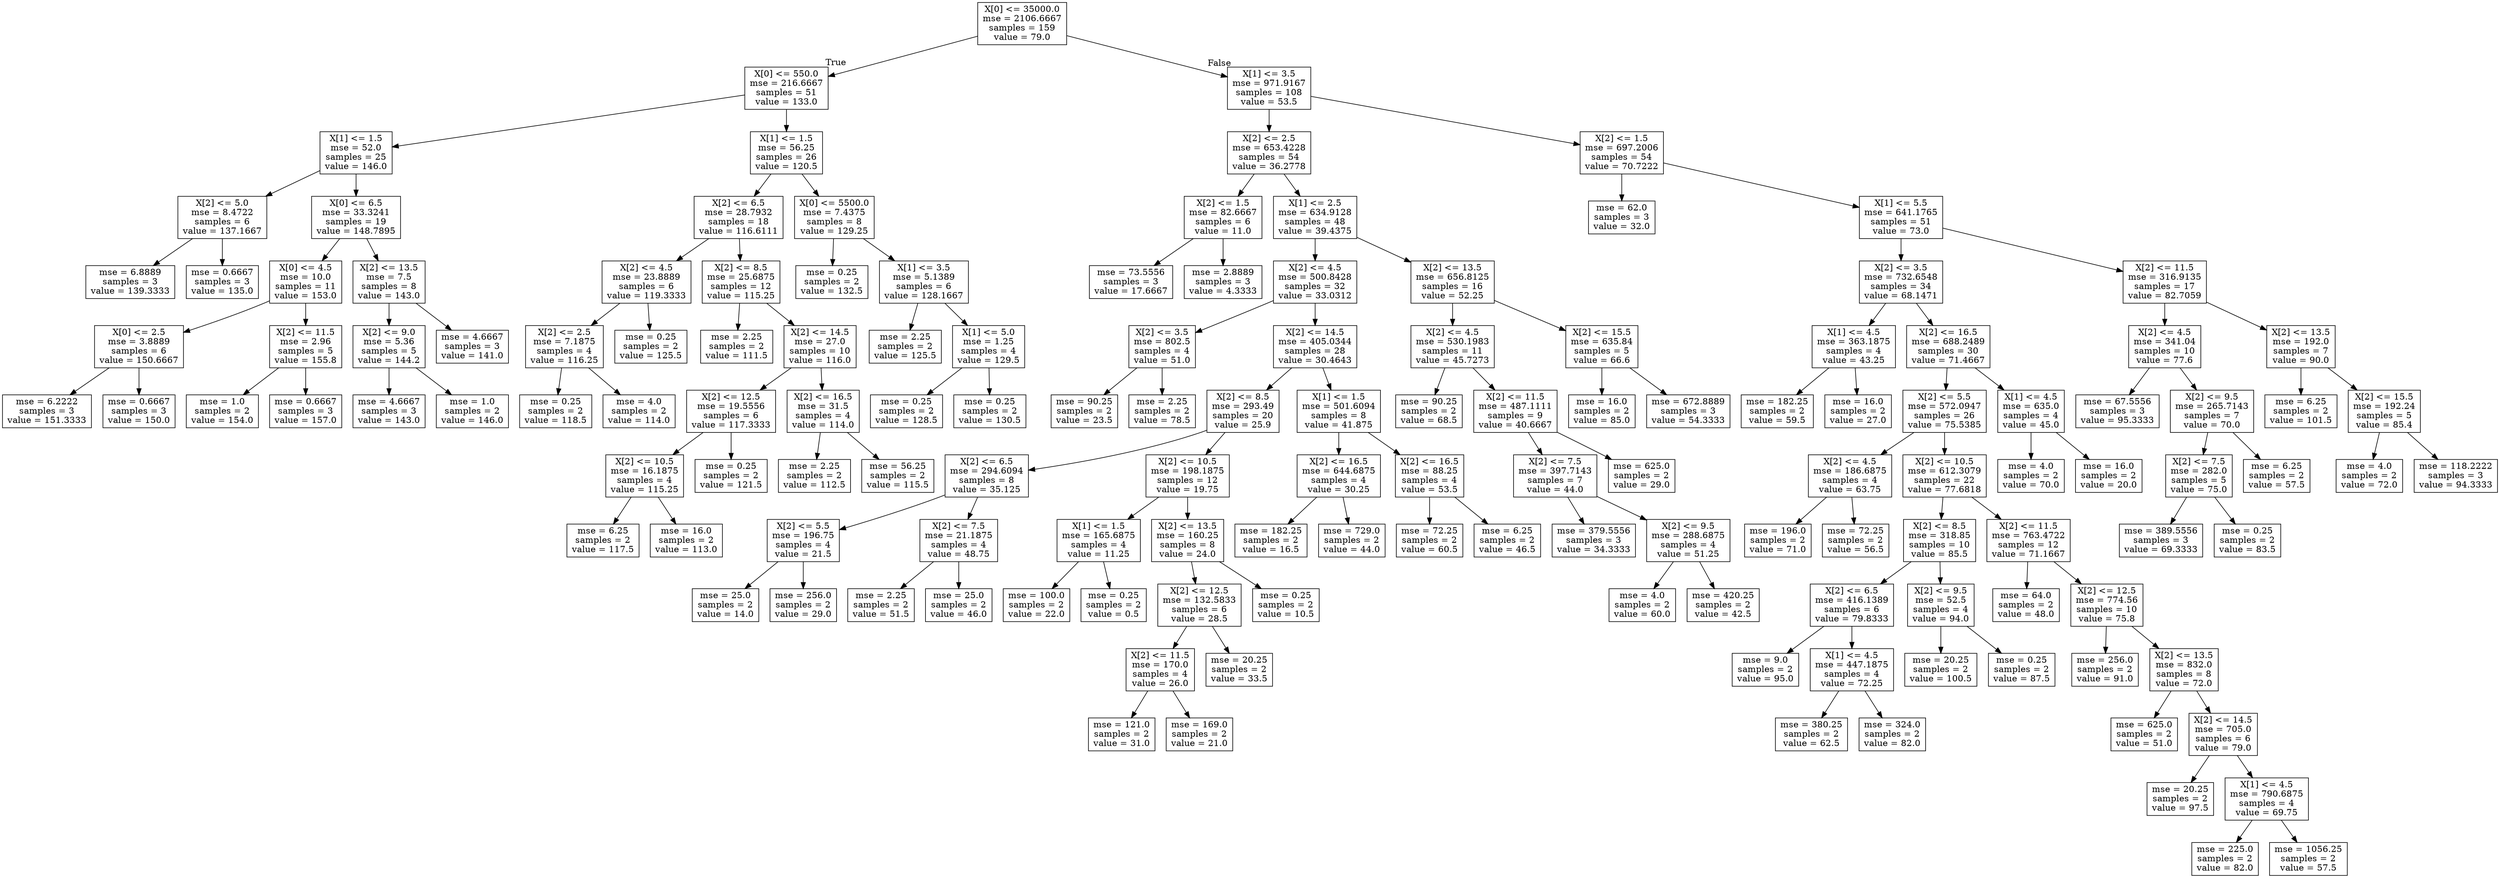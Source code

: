 digraph Tree {
node [shape=box] ;
0 [label="X[0] <= 35000.0\nmse = 2106.6667\nsamples = 159\nvalue = 79.0"] ;
1 [label="X[0] <= 550.0\nmse = 216.6667\nsamples = 51\nvalue = 133.0"] ;
0 -> 1 [labeldistance=2.5, labelangle=45, headlabel="True"] ;
2 [label="X[1] <= 1.5\nmse = 52.0\nsamples = 25\nvalue = 146.0"] ;
1 -> 2 ;
3 [label="X[2] <= 5.0\nmse = 8.4722\nsamples = 6\nvalue = 137.1667"] ;
2 -> 3 ;
4 [label="mse = 6.8889\nsamples = 3\nvalue = 139.3333"] ;
3 -> 4 ;
5 [label="mse = 0.6667\nsamples = 3\nvalue = 135.0"] ;
3 -> 5 ;
6 [label="X[0] <= 6.5\nmse = 33.3241\nsamples = 19\nvalue = 148.7895"] ;
2 -> 6 ;
7 [label="X[0] <= 4.5\nmse = 10.0\nsamples = 11\nvalue = 153.0"] ;
6 -> 7 ;
8 [label="X[0] <= 2.5\nmse = 3.8889\nsamples = 6\nvalue = 150.6667"] ;
7 -> 8 ;
9 [label="mse = 6.2222\nsamples = 3\nvalue = 151.3333"] ;
8 -> 9 ;
10 [label="mse = 0.6667\nsamples = 3\nvalue = 150.0"] ;
8 -> 10 ;
11 [label="X[2] <= 11.5\nmse = 2.96\nsamples = 5\nvalue = 155.8"] ;
7 -> 11 ;
12 [label="mse = 1.0\nsamples = 2\nvalue = 154.0"] ;
11 -> 12 ;
13 [label="mse = 0.6667\nsamples = 3\nvalue = 157.0"] ;
11 -> 13 ;
14 [label="X[2] <= 13.5\nmse = 7.5\nsamples = 8\nvalue = 143.0"] ;
6 -> 14 ;
15 [label="X[2] <= 9.0\nmse = 5.36\nsamples = 5\nvalue = 144.2"] ;
14 -> 15 ;
16 [label="mse = 4.6667\nsamples = 3\nvalue = 143.0"] ;
15 -> 16 ;
17 [label="mse = 1.0\nsamples = 2\nvalue = 146.0"] ;
15 -> 17 ;
18 [label="mse = 4.6667\nsamples = 3\nvalue = 141.0"] ;
14 -> 18 ;
19 [label="X[1] <= 1.5\nmse = 56.25\nsamples = 26\nvalue = 120.5"] ;
1 -> 19 ;
20 [label="X[2] <= 6.5\nmse = 28.7932\nsamples = 18\nvalue = 116.6111"] ;
19 -> 20 ;
21 [label="X[2] <= 4.5\nmse = 23.8889\nsamples = 6\nvalue = 119.3333"] ;
20 -> 21 ;
22 [label="X[2] <= 2.5\nmse = 7.1875\nsamples = 4\nvalue = 116.25"] ;
21 -> 22 ;
23 [label="mse = 0.25\nsamples = 2\nvalue = 118.5"] ;
22 -> 23 ;
24 [label="mse = 4.0\nsamples = 2\nvalue = 114.0"] ;
22 -> 24 ;
25 [label="mse = 0.25\nsamples = 2\nvalue = 125.5"] ;
21 -> 25 ;
26 [label="X[2] <= 8.5\nmse = 25.6875\nsamples = 12\nvalue = 115.25"] ;
20 -> 26 ;
27 [label="mse = 2.25\nsamples = 2\nvalue = 111.5"] ;
26 -> 27 ;
28 [label="X[2] <= 14.5\nmse = 27.0\nsamples = 10\nvalue = 116.0"] ;
26 -> 28 ;
29 [label="X[2] <= 12.5\nmse = 19.5556\nsamples = 6\nvalue = 117.3333"] ;
28 -> 29 ;
30 [label="X[2] <= 10.5\nmse = 16.1875\nsamples = 4\nvalue = 115.25"] ;
29 -> 30 ;
31 [label="mse = 6.25\nsamples = 2\nvalue = 117.5"] ;
30 -> 31 ;
32 [label="mse = 16.0\nsamples = 2\nvalue = 113.0"] ;
30 -> 32 ;
33 [label="mse = 0.25\nsamples = 2\nvalue = 121.5"] ;
29 -> 33 ;
34 [label="X[2] <= 16.5\nmse = 31.5\nsamples = 4\nvalue = 114.0"] ;
28 -> 34 ;
35 [label="mse = 2.25\nsamples = 2\nvalue = 112.5"] ;
34 -> 35 ;
36 [label="mse = 56.25\nsamples = 2\nvalue = 115.5"] ;
34 -> 36 ;
37 [label="X[0] <= 5500.0\nmse = 7.4375\nsamples = 8\nvalue = 129.25"] ;
19 -> 37 ;
38 [label="mse = 0.25\nsamples = 2\nvalue = 132.5"] ;
37 -> 38 ;
39 [label="X[1] <= 3.5\nmse = 5.1389\nsamples = 6\nvalue = 128.1667"] ;
37 -> 39 ;
40 [label="mse = 2.25\nsamples = 2\nvalue = 125.5"] ;
39 -> 40 ;
41 [label="X[1] <= 5.0\nmse = 1.25\nsamples = 4\nvalue = 129.5"] ;
39 -> 41 ;
42 [label="mse = 0.25\nsamples = 2\nvalue = 128.5"] ;
41 -> 42 ;
43 [label="mse = 0.25\nsamples = 2\nvalue = 130.5"] ;
41 -> 43 ;
44 [label="X[1] <= 3.5\nmse = 971.9167\nsamples = 108\nvalue = 53.5"] ;
0 -> 44 [labeldistance=2.5, labelangle=-45, headlabel="False"] ;
45 [label="X[2] <= 2.5\nmse = 653.4228\nsamples = 54\nvalue = 36.2778"] ;
44 -> 45 ;
46 [label="X[2] <= 1.5\nmse = 82.6667\nsamples = 6\nvalue = 11.0"] ;
45 -> 46 ;
47 [label="mse = 73.5556\nsamples = 3\nvalue = 17.6667"] ;
46 -> 47 ;
48 [label="mse = 2.8889\nsamples = 3\nvalue = 4.3333"] ;
46 -> 48 ;
49 [label="X[1] <= 2.5\nmse = 634.9128\nsamples = 48\nvalue = 39.4375"] ;
45 -> 49 ;
50 [label="X[2] <= 4.5\nmse = 500.8428\nsamples = 32\nvalue = 33.0312"] ;
49 -> 50 ;
51 [label="X[2] <= 3.5\nmse = 802.5\nsamples = 4\nvalue = 51.0"] ;
50 -> 51 ;
52 [label="mse = 90.25\nsamples = 2\nvalue = 23.5"] ;
51 -> 52 ;
53 [label="mse = 2.25\nsamples = 2\nvalue = 78.5"] ;
51 -> 53 ;
54 [label="X[2] <= 14.5\nmse = 405.0344\nsamples = 28\nvalue = 30.4643"] ;
50 -> 54 ;
55 [label="X[2] <= 8.5\nmse = 293.49\nsamples = 20\nvalue = 25.9"] ;
54 -> 55 ;
56 [label="X[2] <= 6.5\nmse = 294.6094\nsamples = 8\nvalue = 35.125"] ;
55 -> 56 ;
57 [label="X[2] <= 5.5\nmse = 196.75\nsamples = 4\nvalue = 21.5"] ;
56 -> 57 ;
58 [label="mse = 25.0\nsamples = 2\nvalue = 14.0"] ;
57 -> 58 ;
59 [label="mse = 256.0\nsamples = 2\nvalue = 29.0"] ;
57 -> 59 ;
60 [label="X[2] <= 7.5\nmse = 21.1875\nsamples = 4\nvalue = 48.75"] ;
56 -> 60 ;
61 [label="mse = 2.25\nsamples = 2\nvalue = 51.5"] ;
60 -> 61 ;
62 [label="mse = 25.0\nsamples = 2\nvalue = 46.0"] ;
60 -> 62 ;
63 [label="X[2] <= 10.5\nmse = 198.1875\nsamples = 12\nvalue = 19.75"] ;
55 -> 63 ;
64 [label="X[1] <= 1.5\nmse = 165.6875\nsamples = 4\nvalue = 11.25"] ;
63 -> 64 ;
65 [label="mse = 100.0\nsamples = 2\nvalue = 22.0"] ;
64 -> 65 ;
66 [label="mse = 0.25\nsamples = 2\nvalue = 0.5"] ;
64 -> 66 ;
67 [label="X[2] <= 13.5\nmse = 160.25\nsamples = 8\nvalue = 24.0"] ;
63 -> 67 ;
68 [label="X[2] <= 12.5\nmse = 132.5833\nsamples = 6\nvalue = 28.5"] ;
67 -> 68 ;
69 [label="X[2] <= 11.5\nmse = 170.0\nsamples = 4\nvalue = 26.0"] ;
68 -> 69 ;
70 [label="mse = 121.0\nsamples = 2\nvalue = 31.0"] ;
69 -> 70 ;
71 [label="mse = 169.0\nsamples = 2\nvalue = 21.0"] ;
69 -> 71 ;
72 [label="mse = 20.25\nsamples = 2\nvalue = 33.5"] ;
68 -> 72 ;
73 [label="mse = 0.25\nsamples = 2\nvalue = 10.5"] ;
67 -> 73 ;
74 [label="X[1] <= 1.5\nmse = 501.6094\nsamples = 8\nvalue = 41.875"] ;
54 -> 74 ;
75 [label="X[2] <= 16.5\nmse = 644.6875\nsamples = 4\nvalue = 30.25"] ;
74 -> 75 ;
76 [label="mse = 182.25\nsamples = 2\nvalue = 16.5"] ;
75 -> 76 ;
77 [label="mse = 729.0\nsamples = 2\nvalue = 44.0"] ;
75 -> 77 ;
78 [label="X[2] <= 16.5\nmse = 88.25\nsamples = 4\nvalue = 53.5"] ;
74 -> 78 ;
79 [label="mse = 72.25\nsamples = 2\nvalue = 60.5"] ;
78 -> 79 ;
80 [label="mse = 6.25\nsamples = 2\nvalue = 46.5"] ;
78 -> 80 ;
81 [label="X[2] <= 13.5\nmse = 656.8125\nsamples = 16\nvalue = 52.25"] ;
49 -> 81 ;
82 [label="X[2] <= 4.5\nmse = 530.1983\nsamples = 11\nvalue = 45.7273"] ;
81 -> 82 ;
83 [label="mse = 90.25\nsamples = 2\nvalue = 68.5"] ;
82 -> 83 ;
84 [label="X[2] <= 11.5\nmse = 487.1111\nsamples = 9\nvalue = 40.6667"] ;
82 -> 84 ;
85 [label="X[2] <= 7.5\nmse = 397.7143\nsamples = 7\nvalue = 44.0"] ;
84 -> 85 ;
86 [label="mse = 379.5556\nsamples = 3\nvalue = 34.3333"] ;
85 -> 86 ;
87 [label="X[2] <= 9.5\nmse = 288.6875\nsamples = 4\nvalue = 51.25"] ;
85 -> 87 ;
88 [label="mse = 4.0\nsamples = 2\nvalue = 60.0"] ;
87 -> 88 ;
89 [label="mse = 420.25\nsamples = 2\nvalue = 42.5"] ;
87 -> 89 ;
90 [label="mse = 625.0\nsamples = 2\nvalue = 29.0"] ;
84 -> 90 ;
91 [label="X[2] <= 15.5\nmse = 635.84\nsamples = 5\nvalue = 66.6"] ;
81 -> 91 ;
92 [label="mse = 16.0\nsamples = 2\nvalue = 85.0"] ;
91 -> 92 ;
93 [label="mse = 672.8889\nsamples = 3\nvalue = 54.3333"] ;
91 -> 93 ;
94 [label="X[2] <= 1.5\nmse = 697.2006\nsamples = 54\nvalue = 70.7222"] ;
44 -> 94 ;
95 [label="mse = 62.0\nsamples = 3\nvalue = 32.0"] ;
94 -> 95 ;
96 [label="X[1] <= 5.5\nmse = 641.1765\nsamples = 51\nvalue = 73.0"] ;
94 -> 96 ;
97 [label="X[2] <= 3.5\nmse = 732.6548\nsamples = 34\nvalue = 68.1471"] ;
96 -> 97 ;
98 [label="X[1] <= 4.5\nmse = 363.1875\nsamples = 4\nvalue = 43.25"] ;
97 -> 98 ;
99 [label="mse = 182.25\nsamples = 2\nvalue = 59.5"] ;
98 -> 99 ;
100 [label="mse = 16.0\nsamples = 2\nvalue = 27.0"] ;
98 -> 100 ;
101 [label="X[2] <= 16.5\nmse = 688.2489\nsamples = 30\nvalue = 71.4667"] ;
97 -> 101 ;
102 [label="X[2] <= 5.5\nmse = 572.0947\nsamples = 26\nvalue = 75.5385"] ;
101 -> 102 ;
103 [label="X[2] <= 4.5\nmse = 186.6875\nsamples = 4\nvalue = 63.75"] ;
102 -> 103 ;
104 [label="mse = 196.0\nsamples = 2\nvalue = 71.0"] ;
103 -> 104 ;
105 [label="mse = 72.25\nsamples = 2\nvalue = 56.5"] ;
103 -> 105 ;
106 [label="X[2] <= 10.5\nmse = 612.3079\nsamples = 22\nvalue = 77.6818"] ;
102 -> 106 ;
107 [label="X[2] <= 8.5\nmse = 318.85\nsamples = 10\nvalue = 85.5"] ;
106 -> 107 ;
108 [label="X[2] <= 6.5\nmse = 416.1389\nsamples = 6\nvalue = 79.8333"] ;
107 -> 108 ;
109 [label="mse = 9.0\nsamples = 2\nvalue = 95.0"] ;
108 -> 109 ;
110 [label="X[1] <= 4.5\nmse = 447.1875\nsamples = 4\nvalue = 72.25"] ;
108 -> 110 ;
111 [label="mse = 380.25\nsamples = 2\nvalue = 62.5"] ;
110 -> 111 ;
112 [label="mse = 324.0\nsamples = 2\nvalue = 82.0"] ;
110 -> 112 ;
113 [label="X[2] <= 9.5\nmse = 52.5\nsamples = 4\nvalue = 94.0"] ;
107 -> 113 ;
114 [label="mse = 20.25\nsamples = 2\nvalue = 100.5"] ;
113 -> 114 ;
115 [label="mse = 0.25\nsamples = 2\nvalue = 87.5"] ;
113 -> 115 ;
116 [label="X[2] <= 11.5\nmse = 763.4722\nsamples = 12\nvalue = 71.1667"] ;
106 -> 116 ;
117 [label="mse = 64.0\nsamples = 2\nvalue = 48.0"] ;
116 -> 117 ;
118 [label="X[2] <= 12.5\nmse = 774.56\nsamples = 10\nvalue = 75.8"] ;
116 -> 118 ;
119 [label="mse = 256.0\nsamples = 2\nvalue = 91.0"] ;
118 -> 119 ;
120 [label="X[2] <= 13.5\nmse = 832.0\nsamples = 8\nvalue = 72.0"] ;
118 -> 120 ;
121 [label="mse = 625.0\nsamples = 2\nvalue = 51.0"] ;
120 -> 121 ;
122 [label="X[2] <= 14.5\nmse = 705.0\nsamples = 6\nvalue = 79.0"] ;
120 -> 122 ;
123 [label="mse = 20.25\nsamples = 2\nvalue = 97.5"] ;
122 -> 123 ;
124 [label="X[1] <= 4.5\nmse = 790.6875\nsamples = 4\nvalue = 69.75"] ;
122 -> 124 ;
125 [label="mse = 225.0\nsamples = 2\nvalue = 82.0"] ;
124 -> 125 ;
126 [label="mse = 1056.25\nsamples = 2\nvalue = 57.5"] ;
124 -> 126 ;
127 [label="X[1] <= 4.5\nmse = 635.0\nsamples = 4\nvalue = 45.0"] ;
101 -> 127 ;
128 [label="mse = 4.0\nsamples = 2\nvalue = 70.0"] ;
127 -> 128 ;
129 [label="mse = 16.0\nsamples = 2\nvalue = 20.0"] ;
127 -> 129 ;
130 [label="X[2] <= 11.5\nmse = 316.9135\nsamples = 17\nvalue = 82.7059"] ;
96 -> 130 ;
131 [label="X[2] <= 4.5\nmse = 341.04\nsamples = 10\nvalue = 77.6"] ;
130 -> 131 ;
132 [label="mse = 67.5556\nsamples = 3\nvalue = 95.3333"] ;
131 -> 132 ;
133 [label="X[2] <= 9.5\nmse = 265.7143\nsamples = 7\nvalue = 70.0"] ;
131 -> 133 ;
134 [label="X[2] <= 7.5\nmse = 282.0\nsamples = 5\nvalue = 75.0"] ;
133 -> 134 ;
135 [label="mse = 389.5556\nsamples = 3\nvalue = 69.3333"] ;
134 -> 135 ;
136 [label="mse = 0.25\nsamples = 2\nvalue = 83.5"] ;
134 -> 136 ;
137 [label="mse = 6.25\nsamples = 2\nvalue = 57.5"] ;
133 -> 137 ;
138 [label="X[2] <= 13.5\nmse = 192.0\nsamples = 7\nvalue = 90.0"] ;
130 -> 138 ;
139 [label="mse = 6.25\nsamples = 2\nvalue = 101.5"] ;
138 -> 139 ;
140 [label="X[2] <= 15.5\nmse = 192.24\nsamples = 5\nvalue = 85.4"] ;
138 -> 140 ;
141 [label="mse = 4.0\nsamples = 2\nvalue = 72.0"] ;
140 -> 141 ;
142 [label="mse = 118.2222\nsamples = 3\nvalue = 94.3333"] ;
140 -> 142 ;
}